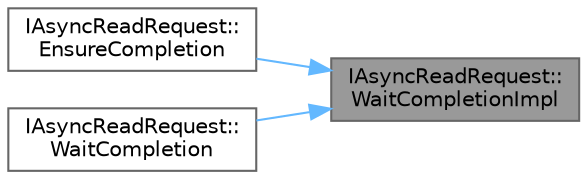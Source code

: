 digraph "IAsyncReadRequest::WaitCompletionImpl"
{
 // INTERACTIVE_SVG=YES
 // LATEX_PDF_SIZE
  bgcolor="transparent";
  edge [fontname=Helvetica,fontsize=10,labelfontname=Helvetica,labelfontsize=10];
  node [fontname=Helvetica,fontsize=10,shape=box,height=0.2,width=0.4];
  rankdir="RL";
  Node1 [id="Node000001",label="IAsyncReadRequest::\lWaitCompletionImpl",height=0.2,width=0.4,color="gray40", fillcolor="grey60", style="filled", fontcolor="black",tooltip="Waits for the request to complete, but not longer than the given time limit."];
  Node1 -> Node2 [id="edge1_Node000001_Node000002",dir="back",color="steelblue1",style="solid",tooltip=" "];
  Node2 [id="Node000002",label="IAsyncReadRequest::\lEnsureCompletion",height=0.2,width=0.4,color="grey40", fillcolor="white", style="filled",URL="$db/d75/classIAsyncReadRequest.html#acfd3530e5ec7620d1c2422d11f9cfaab",tooltip="Waits for the request to complete, with an additional guarantee that the second consecutive call won'..."];
  Node1 -> Node3 [id="edge2_Node000001_Node000003",dir="back",color="steelblue1",style="solid",tooltip=" "];
  Node3 [id="Node000003",label="IAsyncReadRequest::\lWaitCompletion",height=0.2,width=0.4,color="grey40", fillcolor="white", style="filled",URL="$db/d75/classIAsyncReadRequest.html#ab30f4acee734b845a944cee3b761b5f8",tooltip="Waits for the request to complete, but not longer than the given time limit."];
}
